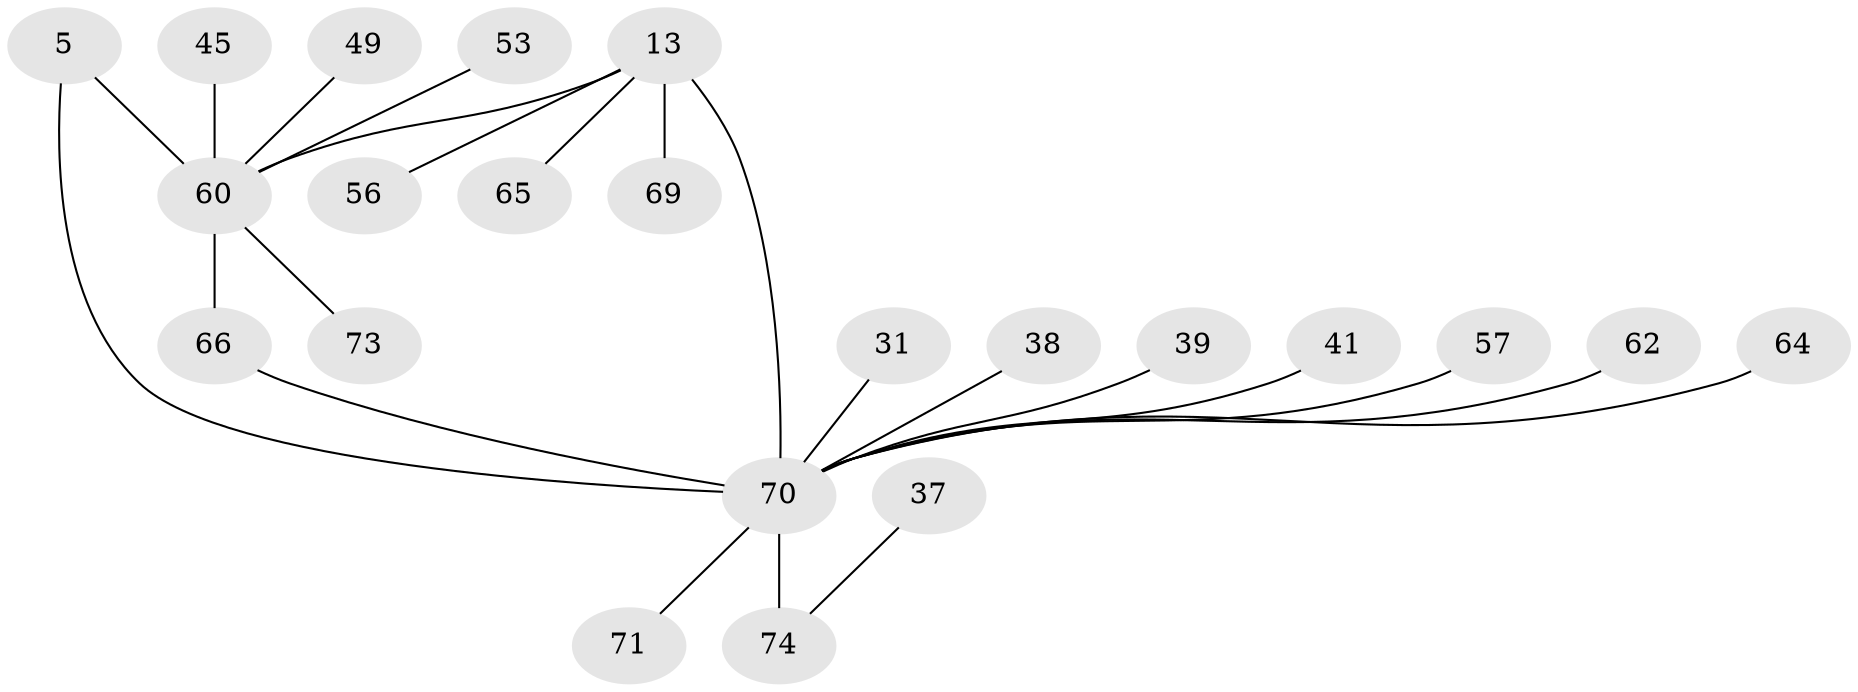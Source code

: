 // original degree distribution, {8: 0.013513513513513514, 5: 0.04054054054054054, 7: 0.013513513513513514, 2: 0.21621621621621623, 3: 0.08108108108108109, 13: 0.013513513513513514, 4: 0.04054054054054054, 6: 0.04054054054054054, 14: 0.013513513513513514, 9: 0.013513513513513514, 1: 0.5135135135135135}
// Generated by graph-tools (version 1.1) at 2025/57/03/04/25 21:57:55]
// undirected, 22 vertices, 23 edges
graph export_dot {
graph [start="1"]
  node [color=gray90,style=filled];
  5 [super="+4"];
  13 [super="+3"];
  31;
  37;
  38;
  39;
  41;
  45;
  49 [super="+43"];
  53;
  56;
  57;
  60 [super="+54+58+20+27+33+42"];
  62 [super="+50"];
  64 [super="+25+52"];
  65;
  66 [super="+11+36+55"];
  69 [super="+40+44+59"];
  70 [super="+32+61+68+19"];
  71 [super="+22"];
  73;
  74 [super="+48+63+67+72+8+21"];
  5 -- 60 [weight=2];
  5 -- 70;
  13 -- 60 [weight=5];
  13 -- 65;
  13 -- 56;
  13 -- 69 [weight=2];
  13 -- 70 [weight=8];
  31 -- 70;
  37 -- 74;
  38 -- 70;
  39 -- 70;
  41 -- 70;
  45 -- 60;
  49 -- 60;
  53 -- 60;
  57 -- 70;
  60 -- 73;
  60 -- 66 [weight=2];
  62 -- 70;
  64 -- 70;
  66 -- 70 [weight=2];
  70 -- 71;
  70 -- 74 [weight=3];
}

